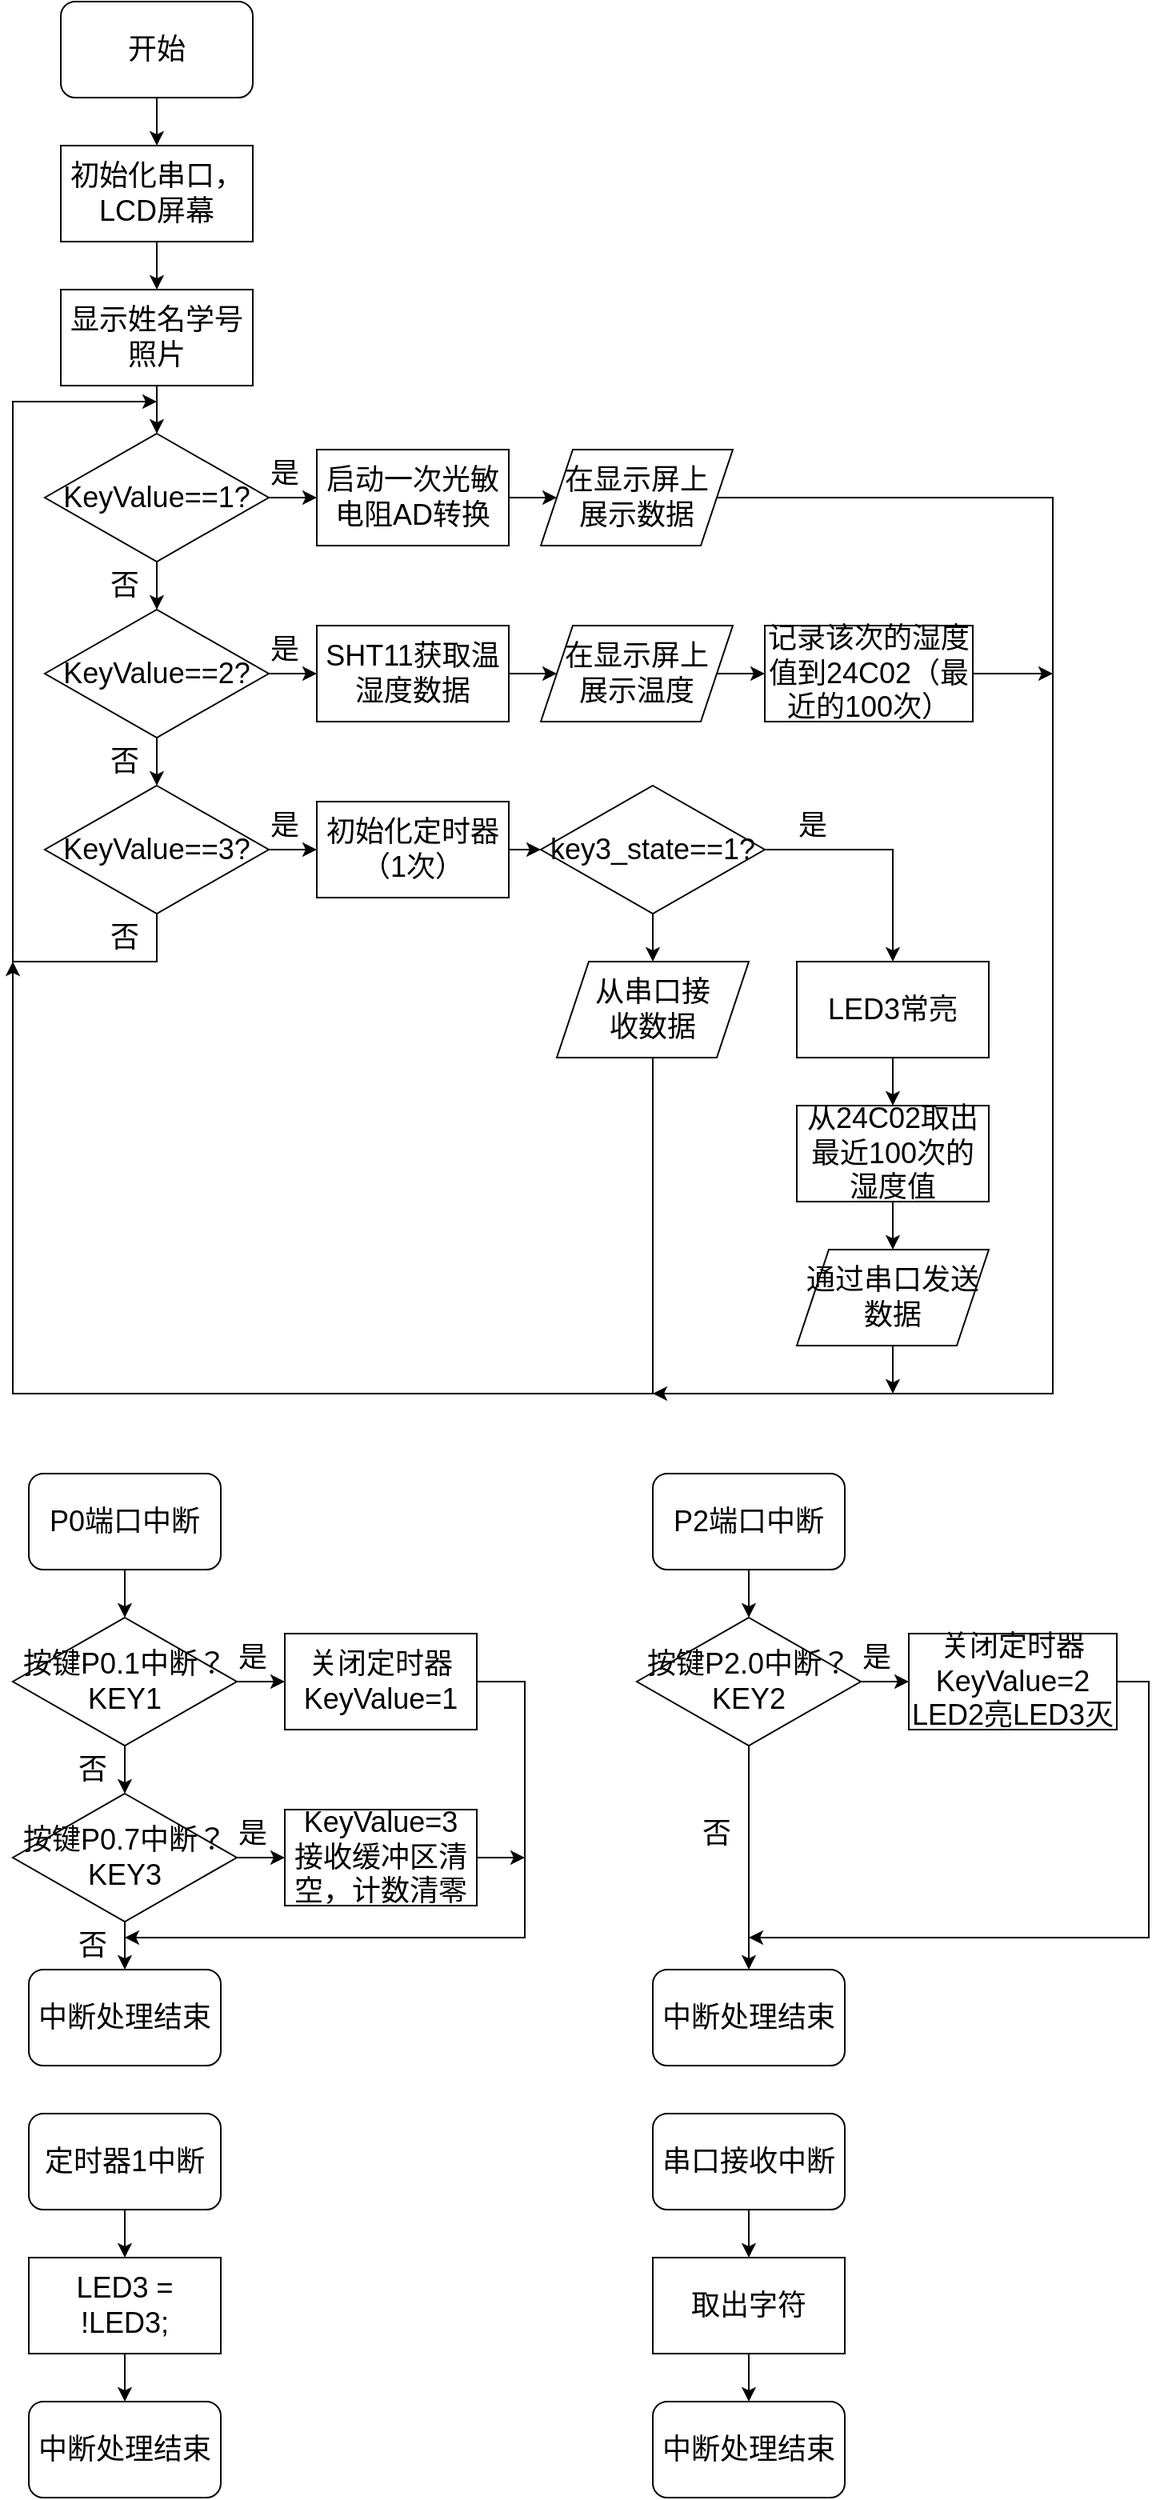 <mxfile>
    <diagram id="0dK6T5c6xREa6fyslu2G" name="第 1 页">
        <mxGraphModel dx="1216" dy="736" grid="1" gridSize="10" guides="1" tooltips="1" connect="1" arrows="1" fold="1" page="1" pageScale="1" pageWidth="827" pageHeight="1169" math="0" shadow="0">
            <root>
                <mxCell id="0"/>
                <mxCell id="1" parent="0"/>
                <mxCell id="5" value="" style="edgeStyle=none;html=1;fontSize=18;" edge="1" parent="1" source="2" target="4">
                    <mxGeometry relative="1" as="geometry"/>
                </mxCell>
                <mxCell id="2" value="&lt;font style=&quot;font-size: 18px;&quot;&gt;开始&lt;/font&gt;" style="rounded=1;whiteSpace=wrap;html=1;fontSize=18;" vertex="1" parent="1">
                    <mxGeometry x="100" y="20" width="120" height="60" as="geometry"/>
                </mxCell>
                <mxCell id="7" value="" style="edgeStyle=none;html=1;fontSize=18;" edge="1" parent="1" source="4" target="6">
                    <mxGeometry relative="1" as="geometry"/>
                </mxCell>
                <mxCell id="4" value="初始化串口，LCD屏幕" style="whiteSpace=wrap;html=1;fillColor=rgb(255, 255, 255);rounded=1;arcSize=0;fontSize=18;" vertex="1" parent="1">
                    <mxGeometry x="100" y="110" width="120" height="60" as="geometry"/>
                </mxCell>
                <mxCell id="9" style="edgeStyle=none;html=1;exitX=0.5;exitY=1;exitDx=0;exitDy=0;entryX=0.5;entryY=0;entryDx=0;entryDy=0;fontSize=18;" edge="1" parent="1" source="6" target="8">
                    <mxGeometry relative="1" as="geometry"/>
                </mxCell>
                <mxCell id="6" value="显示姓名学号照片" style="whiteSpace=wrap;html=1;fillColor=rgb(255, 255, 255);rounded=1;arcSize=0;fontSize=18;" vertex="1" parent="1">
                    <mxGeometry x="100" y="200" width="120" height="60" as="geometry"/>
                </mxCell>
                <mxCell id="13" style="edgeStyle=none;html=1;exitX=0.5;exitY=1;exitDx=0;exitDy=0;entryX=0.5;entryY=0;entryDx=0;entryDy=0;fontSize=18;" edge="1" parent="1" source="8" target="11">
                    <mxGeometry relative="1" as="geometry"/>
                </mxCell>
                <mxCell id="19" style="edgeStyle=none;rounded=0;html=1;exitX=1;exitY=0.5;exitDx=0;exitDy=0;fontSize=18;" edge="1" parent="1" source="8">
                    <mxGeometry relative="1" as="geometry">
                        <mxPoint x="260" y="330" as="targetPoint"/>
                    </mxGeometry>
                </mxCell>
                <mxCell id="8" value="KeyValue==1?" style="rhombus;whiteSpace=wrap;html=1;fontSize=18;" vertex="1" parent="1">
                    <mxGeometry x="90" y="290" width="140" height="80" as="geometry"/>
                </mxCell>
                <mxCell id="14" style="edgeStyle=none;html=1;exitX=0.5;exitY=1;exitDx=0;exitDy=0;entryX=0.5;entryY=0;entryDx=0;entryDy=0;fontSize=18;" edge="1" parent="1" source="11" target="12">
                    <mxGeometry relative="1" as="geometry"/>
                </mxCell>
                <mxCell id="11" value="KeyValue==2?" style="rhombus;whiteSpace=wrap;html=1;fontSize=18;" vertex="1" parent="1">
                    <mxGeometry x="90" y="400" width="140" height="80" as="geometry"/>
                </mxCell>
                <mxCell id="17" style="edgeStyle=none;html=1;fontSize=18;rounded=0;" edge="1" parent="1" source="12">
                    <mxGeometry relative="1" as="geometry">
                        <mxPoint x="160" y="270" as="targetPoint"/>
                        <Array as="points">
                            <mxPoint x="160" y="620"/>
                            <mxPoint x="70" y="620"/>
                            <mxPoint x="70" y="270"/>
                        </Array>
                    </mxGeometry>
                </mxCell>
                <mxCell id="37" style="edgeStyle=none;rounded=0;html=1;exitX=1;exitY=0.5;exitDx=0;exitDy=0;entryX=0;entryY=0.5;entryDx=0;entryDy=0;fontSize=18;" edge="1" parent="1" source="12" target="36">
                    <mxGeometry relative="1" as="geometry"/>
                </mxCell>
                <mxCell id="12" value="KeyValue==3?" style="rhombus;whiteSpace=wrap;html=1;fontSize=18;" vertex="1" parent="1">
                    <mxGeometry x="90" y="510" width="140" height="80" as="geometry"/>
                </mxCell>
                <mxCell id="15" value="否" style="text;html=1;strokeColor=none;fillColor=none;align=center;verticalAlign=middle;whiteSpace=wrap;rounded=0;fontSize=18;" vertex="1" parent="1">
                    <mxGeometry x="110" y="370" width="60" height="30" as="geometry"/>
                </mxCell>
                <mxCell id="16" value="否" style="text;html=1;strokeColor=none;fillColor=none;align=center;verticalAlign=middle;whiteSpace=wrap;rounded=0;fontSize=18;" vertex="1" parent="1">
                    <mxGeometry x="110" y="480" width="60" height="30" as="geometry"/>
                </mxCell>
                <mxCell id="18" value="否" style="text;html=1;strokeColor=none;fillColor=none;align=center;verticalAlign=middle;whiteSpace=wrap;rounded=0;fontSize=18;" vertex="1" parent="1">
                    <mxGeometry x="110" y="590" width="60" height="30" as="geometry"/>
                </mxCell>
                <mxCell id="22" style="edgeStyle=none;rounded=0;html=1;exitX=1;exitY=0.5;exitDx=0;exitDy=0;fontSize=18;" edge="1" parent="1" source="20">
                    <mxGeometry relative="1" as="geometry">
                        <mxPoint x="410" y="330" as="targetPoint"/>
                    </mxGeometry>
                </mxCell>
                <mxCell id="20" value="启动一次光敏电阻AD转换" style="whiteSpace=wrap;html=1;fillColor=rgb(255, 255, 255);rounded=1;arcSize=0;fontSize=18;" vertex="1" parent="1">
                    <mxGeometry x="260" y="300" width="120" height="60" as="geometry"/>
                </mxCell>
                <mxCell id="21" value="是" style="text;html=1;strokeColor=none;fillColor=none;align=center;verticalAlign=middle;whiteSpace=wrap;rounded=0;fontSize=18;" vertex="1" parent="1">
                    <mxGeometry x="210" y="300" width="60" height="30" as="geometry"/>
                </mxCell>
                <mxCell id="24" style="edgeStyle=none;rounded=0;html=1;exitX=1;exitY=0.5;exitDx=0;exitDy=0;fontSize=18;" edge="1" parent="1" source="23">
                    <mxGeometry relative="1" as="geometry">
                        <mxPoint x="470" y="890" as="targetPoint"/>
                        <Array as="points">
                            <mxPoint x="720" y="330"/>
                            <mxPoint x="720" y="890"/>
                        </Array>
                    </mxGeometry>
                </mxCell>
                <mxCell id="23" value="在显示屏上&lt;br&gt;展示数据" style="shape=parallelogram;perimeter=parallelogramPerimeter;whiteSpace=wrap;html=1;fixedSize=1;fontSize=18;" vertex="1" parent="1">
                    <mxGeometry x="400" y="300" width="120" height="60" as="geometry"/>
                </mxCell>
                <mxCell id="28" style="edgeStyle=none;rounded=0;html=1;exitX=1;exitY=0.5;exitDx=0;exitDy=0;fontSize=18;" edge="1" parent="1">
                    <mxGeometry relative="1" as="geometry">
                        <mxPoint x="260" y="440" as="targetPoint"/>
                        <mxPoint x="230" y="440" as="sourcePoint"/>
                    </mxGeometry>
                </mxCell>
                <mxCell id="31" style="edgeStyle=none;rounded=0;html=1;fontSize=18;" edge="1" parent="1" source="29">
                    <mxGeometry relative="1" as="geometry">
                        <mxPoint x="410" y="440" as="targetPoint"/>
                    </mxGeometry>
                </mxCell>
                <mxCell id="29" value="SHT11获取温湿度数据" style="whiteSpace=wrap;html=1;fillColor=rgb(255, 255, 255);rounded=1;arcSize=0;fontSize=18;" vertex="1" parent="1">
                    <mxGeometry x="260" y="410" width="120" height="60" as="geometry"/>
                </mxCell>
                <mxCell id="30" value="是" style="text;html=1;strokeColor=none;fillColor=none;align=center;verticalAlign=middle;whiteSpace=wrap;rounded=0;fontSize=18;" vertex="1" parent="1">
                    <mxGeometry x="210" y="410" width="60" height="30" as="geometry"/>
                </mxCell>
                <mxCell id="33" style="edgeStyle=none;rounded=0;html=1;exitX=1;exitY=0.5;exitDx=0;exitDy=0;fontSize=18;" edge="1" parent="1" source="32">
                    <mxGeometry relative="1" as="geometry">
                        <mxPoint x="540" y="440" as="targetPoint"/>
                    </mxGeometry>
                </mxCell>
                <mxCell id="32" value="在显示屏上&lt;br&gt;展示温度" style="shape=parallelogram;perimeter=parallelogramPerimeter;whiteSpace=wrap;html=1;fixedSize=1;fontSize=18;" vertex="1" parent="1">
                    <mxGeometry x="400" y="410" width="120" height="60" as="geometry"/>
                </mxCell>
                <mxCell id="55" style="edgeStyle=none;rounded=0;html=1;exitX=1;exitY=0.5;exitDx=0;exitDy=0;fontSize=18;" edge="1" parent="1" source="34">
                    <mxGeometry relative="1" as="geometry">
                        <mxPoint x="720" y="440" as="targetPoint"/>
                    </mxGeometry>
                </mxCell>
                <mxCell id="34" value="记录该次的湿度值到24C02（最近的100次）" style="whiteSpace=wrap;html=1;fillColor=rgb(255, 255, 255);rounded=1;arcSize=0;fontSize=18;" vertex="1" parent="1">
                    <mxGeometry x="540" y="410" width="130" height="60" as="geometry"/>
                </mxCell>
                <mxCell id="40" style="edgeStyle=none;rounded=0;html=1;exitX=1;exitY=0.5;exitDx=0;exitDy=0;entryX=0;entryY=0.5;entryDx=0;entryDy=0;fontSize=18;" edge="1" parent="1" source="36">
                    <mxGeometry relative="1" as="geometry">
                        <mxPoint x="400" y="550" as="targetPoint"/>
                    </mxGeometry>
                </mxCell>
                <mxCell id="36" value="初始化定时器&lt;br&gt;（1次）" style="whiteSpace=wrap;html=1;fillColor=rgb(255, 255, 255);rounded=1;arcSize=0;fontSize=18;" vertex="1" parent="1">
                    <mxGeometry x="260" y="520" width="120" height="60" as="geometry"/>
                </mxCell>
                <mxCell id="38" value="是" style="text;html=1;strokeColor=none;fillColor=none;align=center;verticalAlign=middle;whiteSpace=wrap;rounded=0;fontSize=18;" vertex="1" parent="1">
                    <mxGeometry x="210" y="520" width="60" height="30" as="geometry"/>
                </mxCell>
                <mxCell id="42" style="edgeStyle=none;rounded=0;html=1;exitX=0.5;exitY=1;exitDx=0;exitDy=0;fontSize=18;" edge="1" parent="1" source="41">
                    <mxGeometry relative="1" as="geometry">
                        <mxPoint x="470" y="620" as="targetPoint"/>
                    </mxGeometry>
                </mxCell>
                <mxCell id="43" style="edgeStyle=none;rounded=0;html=1;exitX=1;exitY=0.5;exitDx=0;exitDy=0;fontSize=18;entryX=0.5;entryY=0;entryDx=0;entryDy=0;" edge="1" parent="1" source="41" target="45">
                    <mxGeometry relative="1" as="geometry">
                        <mxPoint x="570" y="550" as="targetPoint"/>
                        <Array as="points">
                            <mxPoint x="620" y="550"/>
                        </Array>
                    </mxGeometry>
                </mxCell>
                <mxCell id="41" value="key3_state==1?" style="rhombus;whiteSpace=wrap;html=1;fontSize=18;" vertex="1" parent="1">
                    <mxGeometry x="400" y="510" width="140" height="80" as="geometry"/>
                </mxCell>
                <mxCell id="44" value="是" style="text;html=1;strokeColor=none;fillColor=none;align=center;verticalAlign=middle;whiteSpace=wrap;rounded=0;fontSize=18;" vertex="1" parent="1">
                    <mxGeometry x="540" y="520" width="60" height="30" as="geometry"/>
                </mxCell>
                <mxCell id="49" style="edgeStyle=none;rounded=0;html=1;exitX=0.5;exitY=1;exitDx=0;exitDy=0;entryX=0.5;entryY=0;entryDx=0;entryDy=0;fontSize=18;" edge="1" parent="1" source="45" target="47">
                    <mxGeometry relative="1" as="geometry"/>
                </mxCell>
                <mxCell id="45" value="LED3常亮" style="whiteSpace=wrap;html=1;fillColor=rgb(255, 255, 255);rounded=1;arcSize=0;fontSize=18;" vertex="1" parent="1">
                    <mxGeometry x="560" y="620" width="120" height="60" as="geometry"/>
                </mxCell>
                <mxCell id="50" style="edgeStyle=none;rounded=0;html=1;exitX=0.5;exitY=1;exitDx=0;exitDy=0;entryX=0.5;entryY=0;entryDx=0;entryDy=0;fontSize=18;" edge="1" parent="1" source="47" target="48">
                    <mxGeometry relative="1" as="geometry"/>
                </mxCell>
                <mxCell id="47" value="从24C02取出最近100次的湿度值" style="whiteSpace=wrap;html=1;fillColor=rgb(255, 255, 255);rounded=1;arcSize=0;fontSize=18;" vertex="1" parent="1">
                    <mxGeometry x="560" y="710" width="120" height="60" as="geometry"/>
                </mxCell>
                <mxCell id="54" style="edgeStyle=none;rounded=0;html=1;exitX=0.5;exitY=1;exitDx=0;exitDy=0;fontSize=18;" edge="1" parent="1" source="48">
                    <mxGeometry relative="1" as="geometry">
                        <mxPoint x="620" y="890" as="targetPoint"/>
                    </mxGeometry>
                </mxCell>
                <mxCell id="48" value="通过串口发送数据" style="shape=parallelogram;perimeter=parallelogramPerimeter;whiteSpace=wrap;html=1;fixedSize=1;fontSize=18;" vertex="1" parent="1">
                    <mxGeometry x="560" y="800" width="120" height="60" as="geometry"/>
                </mxCell>
                <mxCell id="53" style="edgeStyle=none;rounded=0;html=1;exitX=0.5;exitY=1;exitDx=0;exitDy=0;fontSize=18;" edge="1" parent="1" source="52">
                    <mxGeometry relative="1" as="geometry">
                        <mxPoint x="70" y="620" as="targetPoint"/>
                        <Array as="points">
                            <mxPoint x="470" y="890"/>
                            <mxPoint x="70" y="890"/>
                        </Array>
                    </mxGeometry>
                </mxCell>
                <mxCell id="52" value="从串口接&lt;br&gt;收数据" style="shape=parallelogram;perimeter=parallelogramPerimeter;whiteSpace=wrap;html=1;fixedSize=1;fontSize=18;" vertex="1" parent="1">
                    <mxGeometry x="410" y="620" width="120" height="60" as="geometry"/>
                </mxCell>
                <mxCell id="57" style="edgeStyle=none;rounded=0;html=1;exitX=0.5;exitY=1;exitDx=0;exitDy=0;fontSize=18;" edge="1" parent="1" source="56">
                    <mxGeometry relative="1" as="geometry">
                        <mxPoint x="140" y="1030" as="targetPoint"/>
                    </mxGeometry>
                </mxCell>
                <mxCell id="56" value="P0端口中断" style="rounded=1;whiteSpace=wrap;html=1;fontSize=18;" vertex="1" parent="1">
                    <mxGeometry x="80" y="940" width="120" height="60" as="geometry"/>
                </mxCell>
                <mxCell id="59" style="edgeStyle=none;rounded=0;html=1;exitX=1;exitY=0.5;exitDx=0;exitDy=0;fontSize=18;" edge="1" parent="1" source="58">
                    <mxGeometry relative="1" as="geometry">
                        <mxPoint x="240" y="1070" as="targetPoint"/>
                    </mxGeometry>
                </mxCell>
                <mxCell id="61" style="edgeStyle=none;rounded=0;html=1;fontSize=18;" edge="1" parent="1" source="58">
                    <mxGeometry relative="1" as="geometry">
                        <mxPoint x="140" y="1140" as="targetPoint"/>
                    </mxGeometry>
                </mxCell>
                <mxCell id="58" value="按键P0.1中断？&lt;br&gt;KEY1" style="rhombus;whiteSpace=wrap;html=1;fontSize=18;" vertex="1" parent="1">
                    <mxGeometry x="70" y="1030" width="140" height="80" as="geometry"/>
                </mxCell>
                <mxCell id="73" style="edgeStyle=none;rounded=0;html=1;exitX=1;exitY=0.5;exitDx=0;exitDy=0;fontSize=18;" edge="1" parent="1" source="60">
                    <mxGeometry relative="1" as="geometry">
                        <mxPoint x="140" y="1230" as="targetPoint"/>
                        <Array as="points">
                            <mxPoint x="390" y="1070"/>
                            <mxPoint x="390" y="1150"/>
                            <mxPoint x="390" y="1230"/>
                        </Array>
                    </mxGeometry>
                </mxCell>
                <mxCell id="60" value="关闭定时器&lt;br&gt;KeyValue=1" style="whiteSpace=wrap;html=1;fillColor=rgb(255, 255, 255);rounded=1;arcSize=0;fontSize=18;" vertex="1" parent="1">
                    <mxGeometry x="240" y="1040" width="120" height="60" as="geometry"/>
                </mxCell>
                <mxCell id="63" style="edgeStyle=none;rounded=0;html=1;fontSize=18;" edge="1" parent="1" source="62">
                    <mxGeometry relative="1" as="geometry">
                        <mxPoint x="240" y="1180" as="targetPoint"/>
                    </mxGeometry>
                </mxCell>
                <mxCell id="68" style="edgeStyle=none;rounded=0;html=1;exitX=0.5;exitY=1;exitDx=0;exitDy=0;fontSize=18;" edge="1" parent="1" source="62">
                    <mxGeometry relative="1" as="geometry">
                        <mxPoint x="140" y="1250" as="targetPoint"/>
                    </mxGeometry>
                </mxCell>
                <mxCell id="62" value="按键P0.7中断？&lt;br&gt;KEY3" style="rhombus;whiteSpace=wrap;html=1;fontSize=18;" vertex="1" parent="1">
                    <mxGeometry x="70" y="1140" width="140" height="80" as="geometry"/>
                </mxCell>
                <mxCell id="72" style="edgeStyle=none;rounded=0;html=1;fontSize=18;" edge="1" parent="1" source="64">
                    <mxGeometry relative="1" as="geometry">
                        <mxPoint x="390" y="1180" as="targetPoint"/>
                    </mxGeometry>
                </mxCell>
                <mxCell id="64" value="KeyValue=3&lt;br&gt;接收缓冲区清空，计数清零" style="whiteSpace=wrap;html=1;fillColor=rgb(255, 255, 255);rounded=1;arcSize=0;fontSize=18;" vertex="1" parent="1">
                    <mxGeometry x="240" y="1150" width="120" height="60" as="geometry"/>
                </mxCell>
                <mxCell id="65" value="是" style="text;html=1;strokeColor=none;fillColor=none;align=center;verticalAlign=middle;whiteSpace=wrap;rounded=0;fontSize=18;" vertex="1" parent="1">
                    <mxGeometry x="190" y="1040" width="60" height="30" as="geometry"/>
                </mxCell>
                <mxCell id="66" value="是" style="text;html=1;strokeColor=none;fillColor=none;align=center;verticalAlign=middle;whiteSpace=wrap;rounded=0;fontSize=18;" vertex="1" parent="1">
                    <mxGeometry x="190" y="1150" width="60" height="30" as="geometry"/>
                </mxCell>
                <mxCell id="67" value="否" style="text;html=1;strokeColor=none;fillColor=none;align=center;verticalAlign=middle;whiteSpace=wrap;rounded=0;fontSize=18;" vertex="1" parent="1">
                    <mxGeometry x="90" y="1110" width="60" height="30" as="geometry"/>
                </mxCell>
                <mxCell id="69" value="否" style="text;html=1;strokeColor=none;fillColor=none;align=center;verticalAlign=middle;whiteSpace=wrap;rounded=0;fontSize=18;" vertex="1" parent="1">
                    <mxGeometry x="90" y="1220" width="60" height="30" as="geometry"/>
                </mxCell>
                <mxCell id="71" value="中断处理结束" style="rounded=1;whiteSpace=wrap;html=1;fontSize=18;" vertex="1" parent="1">
                    <mxGeometry x="80" y="1250" width="120" height="60" as="geometry"/>
                </mxCell>
                <mxCell id="74" style="edgeStyle=none;rounded=0;html=1;exitX=0.5;exitY=1;exitDx=0;exitDy=0;fontSize=18;" edge="1" parent="1" source="75">
                    <mxGeometry relative="1" as="geometry">
                        <mxPoint x="530" y="1030" as="targetPoint"/>
                    </mxGeometry>
                </mxCell>
                <mxCell id="75" value="P2端口中断" style="rounded=1;whiteSpace=wrap;html=1;fontSize=18;" vertex="1" parent="1">
                    <mxGeometry x="470" y="940" width="120" height="60" as="geometry"/>
                </mxCell>
                <mxCell id="76" style="edgeStyle=none;rounded=0;html=1;exitX=1;exitY=0.5;exitDx=0;exitDy=0;fontSize=18;" edge="1" parent="1" source="78">
                    <mxGeometry relative="1" as="geometry">
                        <mxPoint x="630" y="1070" as="targetPoint"/>
                    </mxGeometry>
                </mxCell>
                <mxCell id="77" style="edgeStyle=none;rounded=0;html=1;fontSize=18;entryX=0.5;entryY=0;entryDx=0;entryDy=0;" edge="1" parent="1" source="78" target="90">
                    <mxGeometry relative="1" as="geometry">
                        <mxPoint x="530" y="1140" as="targetPoint"/>
                    </mxGeometry>
                </mxCell>
                <mxCell id="78" value="按键P2.0中断？&lt;br&gt;KEY2" style="rhombus;whiteSpace=wrap;html=1;fontSize=18;" vertex="1" parent="1">
                    <mxGeometry x="460" y="1030" width="140" height="80" as="geometry"/>
                </mxCell>
                <mxCell id="79" style="edgeStyle=none;rounded=0;html=1;exitX=1;exitY=0.5;exitDx=0;exitDy=0;fontSize=18;" edge="1" parent="1" source="80">
                    <mxGeometry relative="1" as="geometry">
                        <mxPoint x="530" y="1230" as="targetPoint"/>
                        <Array as="points">
                            <mxPoint x="780" y="1070"/>
                            <mxPoint x="780" y="1150"/>
                            <mxPoint x="780" y="1230"/>
                        </Array>
                    </mxGeometry>
                </mxCell>
                <mxCell id="80" value="关闭定时器&lt;br&gt;KeyValue=2&lt;br&gt;LED2亮LED3灭" style="whiteSpace=wrap;html=1;fillColor=rgb(255, 255, 255);rounded=1;arcSize=0;fontSize=18;" vertex="1" parent="1">
                    <mxGeometry x="630" y="1040" width="130" height="60" as="geometry"/>
                </mxCell>
                <mxCell id="86" value="是" style="text;html=1;strokeColor=none;fillColor=none;align=center;verticalAlign=middle;whiteSpace=wrap;rounded=0;fontSize=18;" vertex="1" parent="1">
                    <mxGeometry x="580" y="1040" width="60" height="30" as="geometry"/>
                </mxCell>
                <mxCell id="88" value="否" style="text;html=1;strokeColor=none;fillColor=none;align=center;verticalAlign=middle;whiteSpace=wrap;rounded=0;fontSize=18;" vertex="1" parent="1">
                    <mxGeometry x="480" y="1150" width="60" height="30" as="geometry"/>
                </mxCell>
                <mxCell id="90" value="中断处理结束" style="rounded=1;whiteSpace=wrap;html=1;fontSize=18;" vertex="1" parent="1">
                    <mxGeometry x="470" y="1250" width="120" height="60" as="geometry"/>
                </mxCell>
                <mxCell id="91" style="edgeStyle=none;rounded=0;html=1;exitX=0.5;exitY=1;exitDx=0;exitDy=0;fontSize=18;" edge="1" parent="1" source="92">
                    <mxGeometry relative="1" as="geometry">
                        <mxPoint x="140" y="1430" as="targetPoint"/>
                    </mxGeometry>
                </mxCell>
                <mxCell id="92" value="定时器1中断" style="rounded=1;whiteSpace=wrap;html=1;fontSize=18;" vertex="1" parent="1">
                    <mxGeometry x="80" y="1340" width="120" height="60" as="geometry"/>
                </mxCell>
                <mxCell id="94" style="edgeStyle=none;rounded=0;html=1;fontSize=18;entryX=0.5;entryY=0;entryDx=0;entryDy=0;exitX=0.5;exitY=1;exitDx=0;exitDy=0;" edge="1" parent="1" source="97" target="100">
                    <mxGeometry relative="1" as="geometry">
                        <mxPoint x="140" y="1540" as="targetPoint"/>
                        <mxPoint x="140" y="1510" as="sourcePoint"/>
                    </mxGeometry>
                </mxCell>
                <mxCell id="97" value="LED3 = !LED3;" style="whiteSpace=wrap;html=1;fillColor=rgb(255, 255, 255);rounded=1;arcSize=0;fontSize=18;" vertex="1" parent="1">
                    <mxGeometry x="80" y="1430" width="120" height="60" as="geometry"/>
                </mxCell>
                <mxCell id="100" value="中断处理结束" style="rounded=1;whiteSpace=wrap;html=1;fontSize=18;" vertex="1" parent="1">
                    <mxGeometry x="80" y="1520" width="120" height="60" as="geometry"/>
                </mxCell>
                <mxCell id="102" style="edgeStyle=none;rounded=0;html=1;exitX=0.5;exitY=1;exitDx=0;exitDy=0;fontSize=18;" edge="1" parent="1" source="103">
                    <mxGeometry relative="1" as="geometry">
                        <mxPoint x="530" y="1430" as="targetPoint"/>
                    </mxGeometry>
                </mxCell>
                <mxCell id="103" value="串口接收中断" style="rounded=1;whiteSpace=wrap;html=1;fontSize=18;" vertex="1" parent="1">
                    <mxGeometry x="470" y="1340" width="120" height="60" as="geometry"/>
                </mxCell>
                <mxCell id="104" style="edgeStyle=none;rounded=0;html=1;fontSize=18;entryX=0.5;entryY=0;entryDx=0;entryDy=0;exitX=0.5;exitY=1;exitDx=0;exitDy=0;" edge="1" parent="1" source="105" target="106">
                    <mxGeometry relative="1" as="geometry">
                        <mxPoint x="530" y="1540" as="targetPoint"/>
                        <mxPoint x="530" y="1510" as="sourcePoint"/>
                    </mxGeometry>
                </mxCell>
                <mxCell id="105" value="取出字符" style="whiteSpace=wrap;html=1;fillColor=rgb(255, 255, 255);rounded=1;arcSize=0;fontSize=18;" vertex="1" parent="1">
                    <mxGeometry x="470" y="1430" width="120" height="60" as="geometry"/>
                </mxCell>
                <mxCell id="106" value="中断处理结束" style="rounded=1;whiteSpace=wrap;html=1;fontSize=18;" vertex="1" parent="1">
                    <mxGeometry x="470" y="1520" width="120" height="60" as="geometry"/>
                </mxCell>
            </root>
        </mxGraphModel>
    </diagram>
</mxfile>